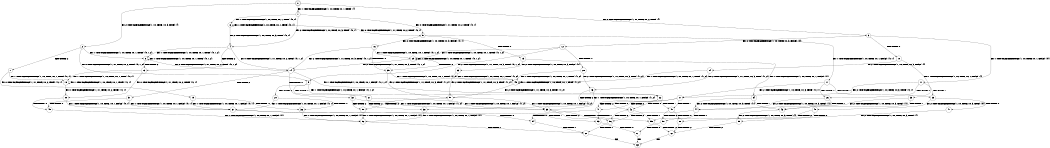 digraph BCG {
size = "7, 10.5";
center = TRUE;
node [shape = circle];
0 [peripheries = 2];
0 -> 1 [label = "EX !1 !ATOMIC_EXCH_BRANCH (1, +0, TRUE, +0, 1, TRUE) !{}"];
0 -> 2 [label = "EX !2 !ATOMIC_EXCH_BRANCH (1, +0, TRUE, +0, 3, TRUE) !{}"];
0 -> 3 [label = "EX !0 !ATOMIC_EXCH_BRANCH (1, +1, TRUE, +0, 2, TRUE) !{}"];
1 -> 4 [label = "EX !2 !ATOMIC_EXCH_BRANCH (1, +0, TRUE, +0, 3, TRUE) !{0, 1}"];
1 -> 5 [label = "EX !0 !ATOMIC_EXCH_BRANCH (1, +1, TRUE, +0, 2, TRUE) !{0, 1}"];
1 -> 6 [label = "EX !1 !ATOMIC_EXCH_BRANCH (1, +0, TRUE, +0, 1, TRUE) !{0, 1}"];
2 -> 7 [label = "TERMINATE !2"];
2 -> 8 [label = "EX !1 !ATOMIC_EXCH_BRANCH (1, +0, TRUE, +0, 1, TRUE) !{0, 1, 2}"];
2 -> 9 [label = "EX !0 !ATOMIC_EXCH_BRANCH (1, +1, TRUE, +0, 2, TRUE) !{0, 1, 2}"];
3 -> 10 [label = "TERMINATE !0"];
3 -> 11 [label = "EX !1 !ATOMIC_EXCH_BRANCH (1, +0, TRUE, +0, 1, FALSE) !{0}"];
3 -> 12 [label = "EX !2 !ATOMIC_EXCH_BRANCH (1, +0, TRUE, +0, 3, FALSE) !{0}"];
4 -> 13 [label = "TERMINATE !2"];
4 -> 14 [label = "EX !0 !ATOMIC_EXCH_BRANCH (1, +1, TRUE, +0, 2, TRUE) !{0, 1, 2}"];
4 -> 8 [label = "EX !1 !ATOMIC_EXCH_BRANCH (1, +0, TRUE, +0, 1, TRUE) !{0, 1, 2}"];
5 -> 15 [label = "TERMINATE !0"];
5 -> 16 [label = "EX !2 !ATOMIC_EXCH_BRANCH (1, +0, TRUE, +0, 3, FALSE) !{0, 1}"];
5 -> 17 [label = "EX !1 !ATOMIC_EXCH_BRANCH (1, +0, TRUE, +0, 1, FALSE) !{0, 1}"];
6 -> 4 [label = "EX !2 !ATOMIC_EXCH_BRANCH (1, +0, TRUE, +0, 3, TRUE) !{0, 1}"];
6 -> 5 [label = "EX !0 !ATOMIC_EXCH_BRANCH (1, +1, TRUE, +0, 2, TRUE) !{0, 1}"];
6 -> 6 [label = "EX !1 !ATOMIC_EXCH_BRANCH (1, +0, TRUE, +0, 1, TRUE) !{0, 1}"];
7 -> 18 [label = "EX !1 !ATOMIC_EXCH_BRANCH (1, +0, TRUE, +0, 1, TRUE) !{0, 1}"];
7 -> 19 [label = "EX !0 !ATOMIC_EXCH_BRANCH (1, +1, TRUE, +0, 2, TRUE) !{0, 1}"];
8 -> 13 [label = "TERMINATE !2"];
8 -> 14 [label = "EX !0 !ATOMIC_EXCH_BRANCH (1, +1, TRUE, +0, 2, TRUE) !{0, 1, 2}"];
8 -> 8 [label = "EX !1 !ATOMIC_EXCH_BRANCH (1, +0, TRUE, +0, 1, TRUE) !{0, 1, 2}"];
9 -> 20 [label = "TERMINATE !2"];
9 -> 21 [label = "TERMINATE !0"];
9 -> 22 [label = "EX !1 !ATOMIC_EXCH_BRANCH (1, +0, TRUE, +0, 1, FALSE) !{0, 1, 2}"];
10 -> 23 [label = "EX !1 !ATOMIC_EXCH_BRANCH (1, +0, TRUE, +0, 1, FALSE) !{}"];
10 -> 24 [label = "EX !2 !ATOMIC_EXCH_BRANCH (1, +0, TRUE, +0, 3, FALSE) !{}"];
11 -> 25 [label = "TERMINATE !1"];
11 -> 26 [label = "TERMINATE !0"];
11 -> 27 [label = "EX !2 !ATOMIC_EXCH_BRANCH (1, +0, TRUE, +0, 3, TRUE) !{0, 1}"];
12 -> 28 [label = "TERMINATE !0"];
12 -> 29 [label = "EX !1 !ATOMIC_EXCH_BRANCH (1, +0, TRUE, +0, 1, TRUE) !{0, 1, 2}"];
12 -> 9 [label = "EX !2 !ATOMIC_EXCH_BRANCH (1, +1, TRUE, +0, 3, TRUE) !{0, 1, 2}"];
13 -> 30 [label = "EX !0 !ATOMIC_EXCH_BRANCH (1, +1, TRUE, +0, 2, TRUE) !{0, 1}"];
13 -> 18 [label = "EX !1 !ATOMIC_EXCH_BRANCH (1, +0, TRUE, +0, 1, TRUE) !{0, 1}"];
14 -> 31 [label = "TERMINATE !2"];
14 -> 32 [label = "TERMINATE !0"];
14 -> 22 [label = "EX !1 !ATOMIC_EXCH_BRANCH (1, +0, TRUE, +0, 1, FALSE) !{0, 1, 2}"];
15 -> 33 [label = "EX !2 !ATOMIC_EXCH_BRANCH (1, +0, TRUE, +0, 3, FALSE) !{1}"];
15 -> 34 [label = "EX !1 !ATOMIC_EXCH_BRANCH (1, +0, TRUE, +0, 1, FALSE) !{1}"];
16 -> 35 [label = "TERMINATE !0"];
16 -> 14 [label = "EX !2 !ATOMIC_EXCH_BRANCH (1, +1, TRUE, +0, 3, TRUE) !{0, 1, 2}"];
16 -> 29 [label = "EX !1 !ATOMIC_EXCH_BRANCH (1, +0, TRUE, +0, 1, TRUE) !{0, 1, 2}"];
17 -> 25 [label = "TERMINATE !1"];
17 -> 26 [label = "TERMINATE !0"];
17 -> 27 [label = "EX !2 !ATOMIC_EXCH_BRANCH (1, +0, TRUE, +0, 3, TRUE) !{0, 1}"];
18 -> 30 [label = "EX !0 !ATOMIC_EXCH_BRANCH (1, +1, TRUE, +0, 2, TRUE) !{0, 1}"];
18 -> 18 [label = "EX !1 !ATOMIC_EXCH_BRANCH (1, +0, TRUE, +0, 1, TRUE) !{0, 1}"];
19 -> 36 [label = "TERMINATE !0"];
19 -> 37 [label = "EX !1 !ATOMIC_EXCH_BRANCH (1, +0, TRUE, +0, 1, FALSE) !{0, 1}"];
20 -> 36 [label = "TERMINATE !0"];
20 -> 37 [label = "EX !1 !ATOMIC_EXCH_BRANCH (1, +0, TRUE, +0, 1, FALSE) !{0, 1}"];
21 -> 38 [label = "TERMINATE !2"];
21 -> 39 [label = "EX !1 !ATOMIC_EXCH_BRANCH (1, +0, TRUE, +0, 1, FALSE) !{1, 2}"];
22 -> 40 [label = "TERMINATE !1"];
22 -> 41 [label = "TERMINATE !2"];
22 -> 42 [label = "TERMINATE !0"];
23 -> 43 [label = "TERMINATE !1"];
23 -> 44 [label = "EX !2 !ATOMIC_EXCH_BRANCH (1, +0, TRUE, +0, 3, TRUE) !{1}"];
24 -> 45 [label = "EX !1 !ATOMIC_EXCH_BRANCH (1, +0, TRUE, +0, 1, TRUE) !{1, 2}"];
24 -> 46 [label = "EX !2 !ATOMIC_EXCH_BRANCH (1, +1, TRUE, +0, 3, TRUE) !{1, 2}"];
25 -> 47 [label = "TERMINATE !0"];
25 -> 48 [label = "EX !2 !ATOMIC_EXCH_BRANCH (1, +0, TRUE, +0, 3, TRUE) !{0}"];
26 -> 43 [label = "TERMINATE !1"];
26 -> 44 [label = "EX !2 !ATOMIC_EXCH_BRANCH (1, +0, TRUE, +0, 3, TRUE) !{1}"];
27 -> 40 [label = "TERMINATE !1"];
27 -> 41 [label = "TERMINATE !2"];
27 -> 42 [label = "TERMINATE !0"];
28 -> 45 [label = "EX !1 !ATOMIC_EXCH_BRANCH (1, +0, TRUE, +0, 1, TRUE) !{1, 2}"];
28 -> 46 [label = "EX !2 !ATOMIC_EXCH_BRANCH (1, +1, TRUE, +0, 3, TRUE) !{1, 2}"];
29 -> 35 [label = "TERMINATE !0"];
29 -> 14 [label = "EX !2 !ATOMIC_EXCH_BRANCH (1, +1, TRUE, +0, 3, TRUE) !{0, 1, 2}"];
29 -> 29 [label = "EX !1 !ATOMIC_EXCH_BRANCH (1, +0, TRUE, +0, 1, TRUE) !{0, 1, 2}"];
30 -> 49 [label = "TERMINATE !0"];
30 -> 37 [label = "EX !1 !ATOMIC_EXCH_BRANCH (1, +0, TRUE, +0, 1, FALSE) !{0, 1}"];
31 -> 49 [label = "TERMINATE !0"];
31 -> 37 [label = "EX !1 !ATOMIC_EXCH_BRANCH (1, +0, TRUE, +0, 1, FALSE) !{0, 1}"];
32 -> 50 [label = "TERMINATE !2"];
32 -> 39 [label = "EX !1 !ATOMIC_EXCH_BRANCH (1, +0, TRUE, +0, 1, FALSE) !{1, 2}"];
33 -> 51 [label = "EX !2 !ATOMIC_EXCH_BRANCH (1, +1, TRUE, +0, 3, TRUE) !{1, 2}"];
33 -> 45 [label = "EX !1 !ATOMIC_EXCH_BRANCH (1, +0, TRUE, +0, 1, TRUE) !{1, 2}"];
34 -> 43 [label = "TERMINATE !1"];
34 -> 44 [label = "EX !2 !ATOMIC_EXCH_BRANCH (1, +0, TRUE, +0, 3, TRUE) !{1}"];
35 -> 51 [label = "EX !2 !ATOMIC_EXCH_BRANCH (1, +1, TRUE, +0, 3, TRUE) !{1, 2}"];
35 -> 45 [label = "EX !1 !ATOMIC_EXCH_BRANCH (1, +0, TRUE, +0, 1, TRUE) !{1, 2}"];
36 -> 52 [label = "EX !1 !ATOMIC_EXCH_BRANCH (1, +0, TRUE, +0, 1, FALSE) !{1}"];
37 -> 53 [label = "TERMINATE !1"];
37 -> 54 [label = "TERMINATE !0"];
38 -> 52 [label = "EX !1 !ATOMIC_EXCH_BRANCH (1, +0, TRUE, +0, 1, FALSE) !{1}"];
39 -> 55 [label = "TERMINATE !1"];
39 -> 56 [label = "TERMINATE !2"];
40 -> 57 [label = "TERMINATE !2"];
40 -> 58 [label = "TERMINATE !0"];
41 -> 53 [label = "TERMINATE !1"];
41 -> 54 [label = "TERMINATE !0"];
42 -> 55 [label = "TERMINATE !1"];
42 -> 56 [label = "TERMINATE !2"];
43 -> 59 [label = "EX !2 !ATOMIC_EXCH_BRANCH (1, +0, TRUE, +0, 3, TRUE) !{}"];
44 -> 55 [label = "TERMINATE !1"];
44 -> 56 [label = "TERMINATE !2"];
45 -> 51 [label = "EX !2 !ATOMIC_EXCH_BRANCH (1, +1, TRUE, +0, 3, TRUE) !{1, 2}"];
45 -> 45 [label = "EX !1 !ATOMIC_EXCH_BRANCH (1, +0, TRUE, +0, 1, TRUE) !{1, 2}"];
46 -> 38 [label = "TERMINATE !2"];
46 -> 39 [label = "EX !1 !ATOMIC_EXCH_BRANCH (1, +0, TRUE, +0, 1, FALSE) !{1, 2}"];
47 -> 59 [label = "EX !2 !ATOMIC_EXCH_BRANCH (1, +0, TRUE, +0, 3, TRUE) !{}"];
48 -> 57 [label = "TERMINATE !2"];
48 -> 58 [label = "TERMINATE !0"];
49 -> 52 [label = "EX !1 !ATOMIC_EXCH_BRANCH (1, +0, TRUE, +0, 1, FALSE) !{1}"];
50 -> 52 [label = "EX !1 !ATOMIC_EXCH_BRANCH (1, +0, TRUE, +0, 1, FALSE) !{1}"];
51 -> 50 [label = "TERMINATE !2"];
51 -> 39 [label = "EX !1 !ATOMIC_EXCH_BRANCH (1, +0, TRUE, +0, 1, FALSE) !{1, 2}"];
52 -> 60 [label = "TERMINATE !1"];
53 -> 61 [label = "TERMINATE !0"];
54 -> 60 [label = "TERMINATE !1"];
55 -> 62 [label = "TERMINATE !2"];
56 -> 60 [label = "TERMINATE !1"];
57 -> 61 [label = "TERMINATE !0"];
58 -> 62 [label = "TERMINATE !2"];
59 -> 62 [label = "TERMINATE !2"];
60 -> 63 [label = "exit"];
61 -> 63 [label = "exit"];
62 -> 63 [label = "exit"];
}
